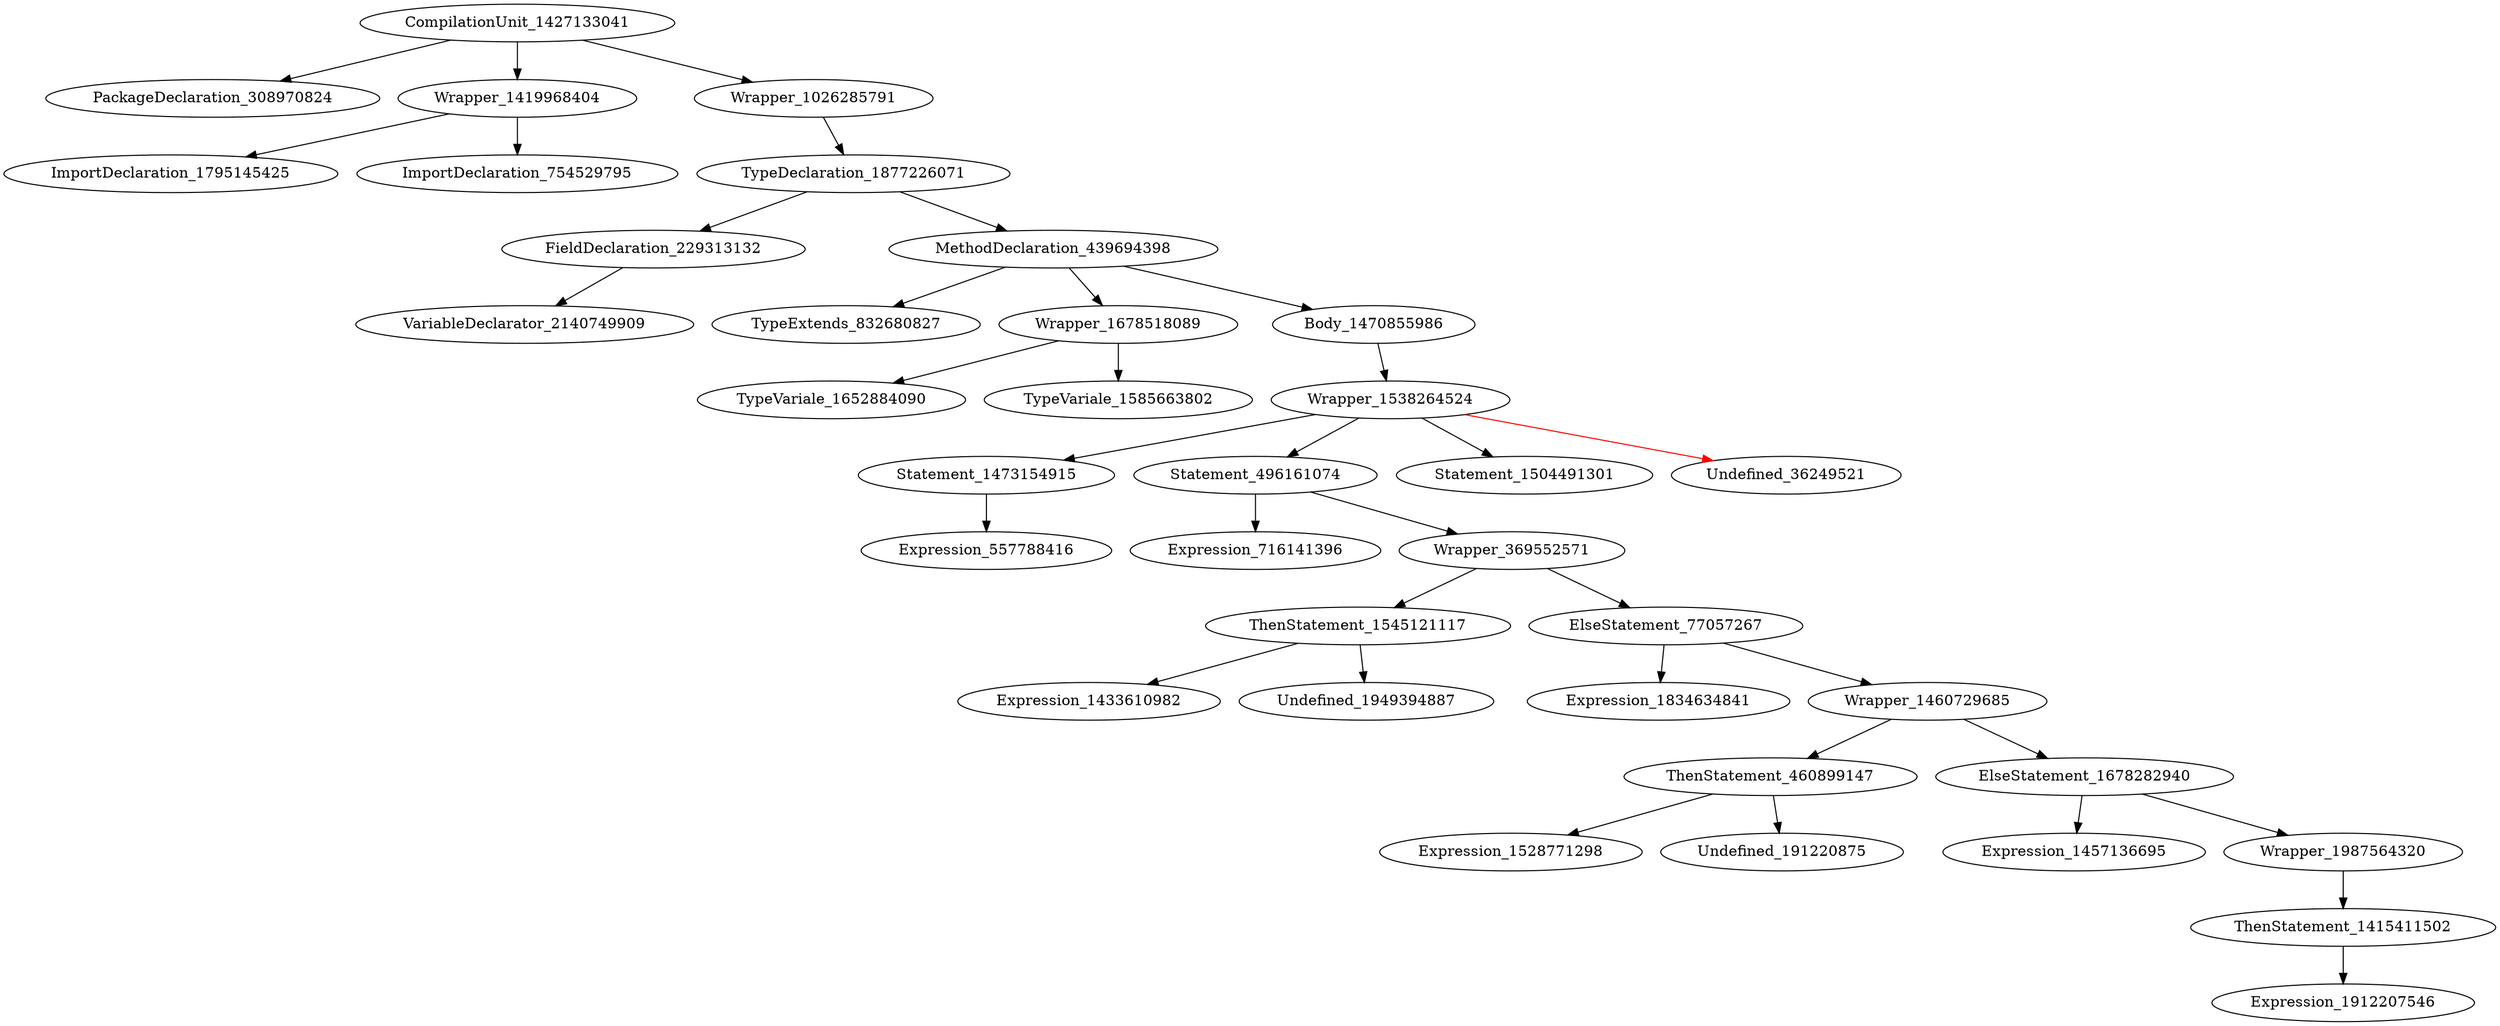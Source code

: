 digraph {
CompilationUnit_1427133041 -> PackageDeclaration_308970824
CompilationUnit_1427133041 -> Wrapper_1419968404
CompilationUnit_1427133041 -> Wrapper_1026285791
Wrapper_1419968404 -> ImportDeclaration_1795145425
Wrapper_1419968404 -> ImportDeclaration_754529795
Wrapper_1026285791 -> TypeDeclaration_1877226071
TypeDeclaration_1877226071 -> FieldDeclaration_229313132
TypeDeclaration_1877226071 -> MethodDeclaration_439694398
FieldDeclaration_229313132 -> VariableDeclarator_2140749909
MethodDeclaration_439694398 -> TypeExtends_832680827
MethodDeclaration_439694398 -> Wrapper_1678518089
MethodDeclaration_439694398 -> Body_1470855986
Wrapper_1678518089 -> TypeVariale_1652884090
Wrapper_1678518089 -> TypeVariale_1585663802
Body_1470855986 -> Wrapper_1538264524
Wrapper_1538264524 -> Statement_1473154915
Wrapper_1538264524 -> Statement_496161074
Wrapper_1538264524 -> Statement_1504491301
Wrapper_1538264524 -> Undefined_36249521 [color = red] 
Statement_1473154915 -> Expression_557788416
Statement_496161074 -> Expression_716141396
Statement_496161074 -> Wrapper_369552571
Wrapper_369552571 -> ThenStatement_1545121117
Wrapper_369552571 -> ElseStatement_77057267
ThenStatement_1545121117 -> Expression_1433610982
ThenStatement_1545121117 -> Undefined_1949394887
ElseStatement_77057267 -> Expression_1834634841
ElseStatement_77057267 -> Wrapper_1460729685
Wrapper_1460729685 -> ThenStatement_460899147
Wrapper_1460729685 -> ElseStatement_1678282940
ThenStatement_460899147 -> Expression_1528771298
ThenStatement_460899147 -> Undefined_191220875
ElseStatement_1678282940 -> Expression_1457136695
ElseStatement_1678282940 -> Wrapper_1987564320
Wrapper_1987564320 -> ThenStatement_1415411502
ThenStatement_1415411502 -> Expression_1912207546
}